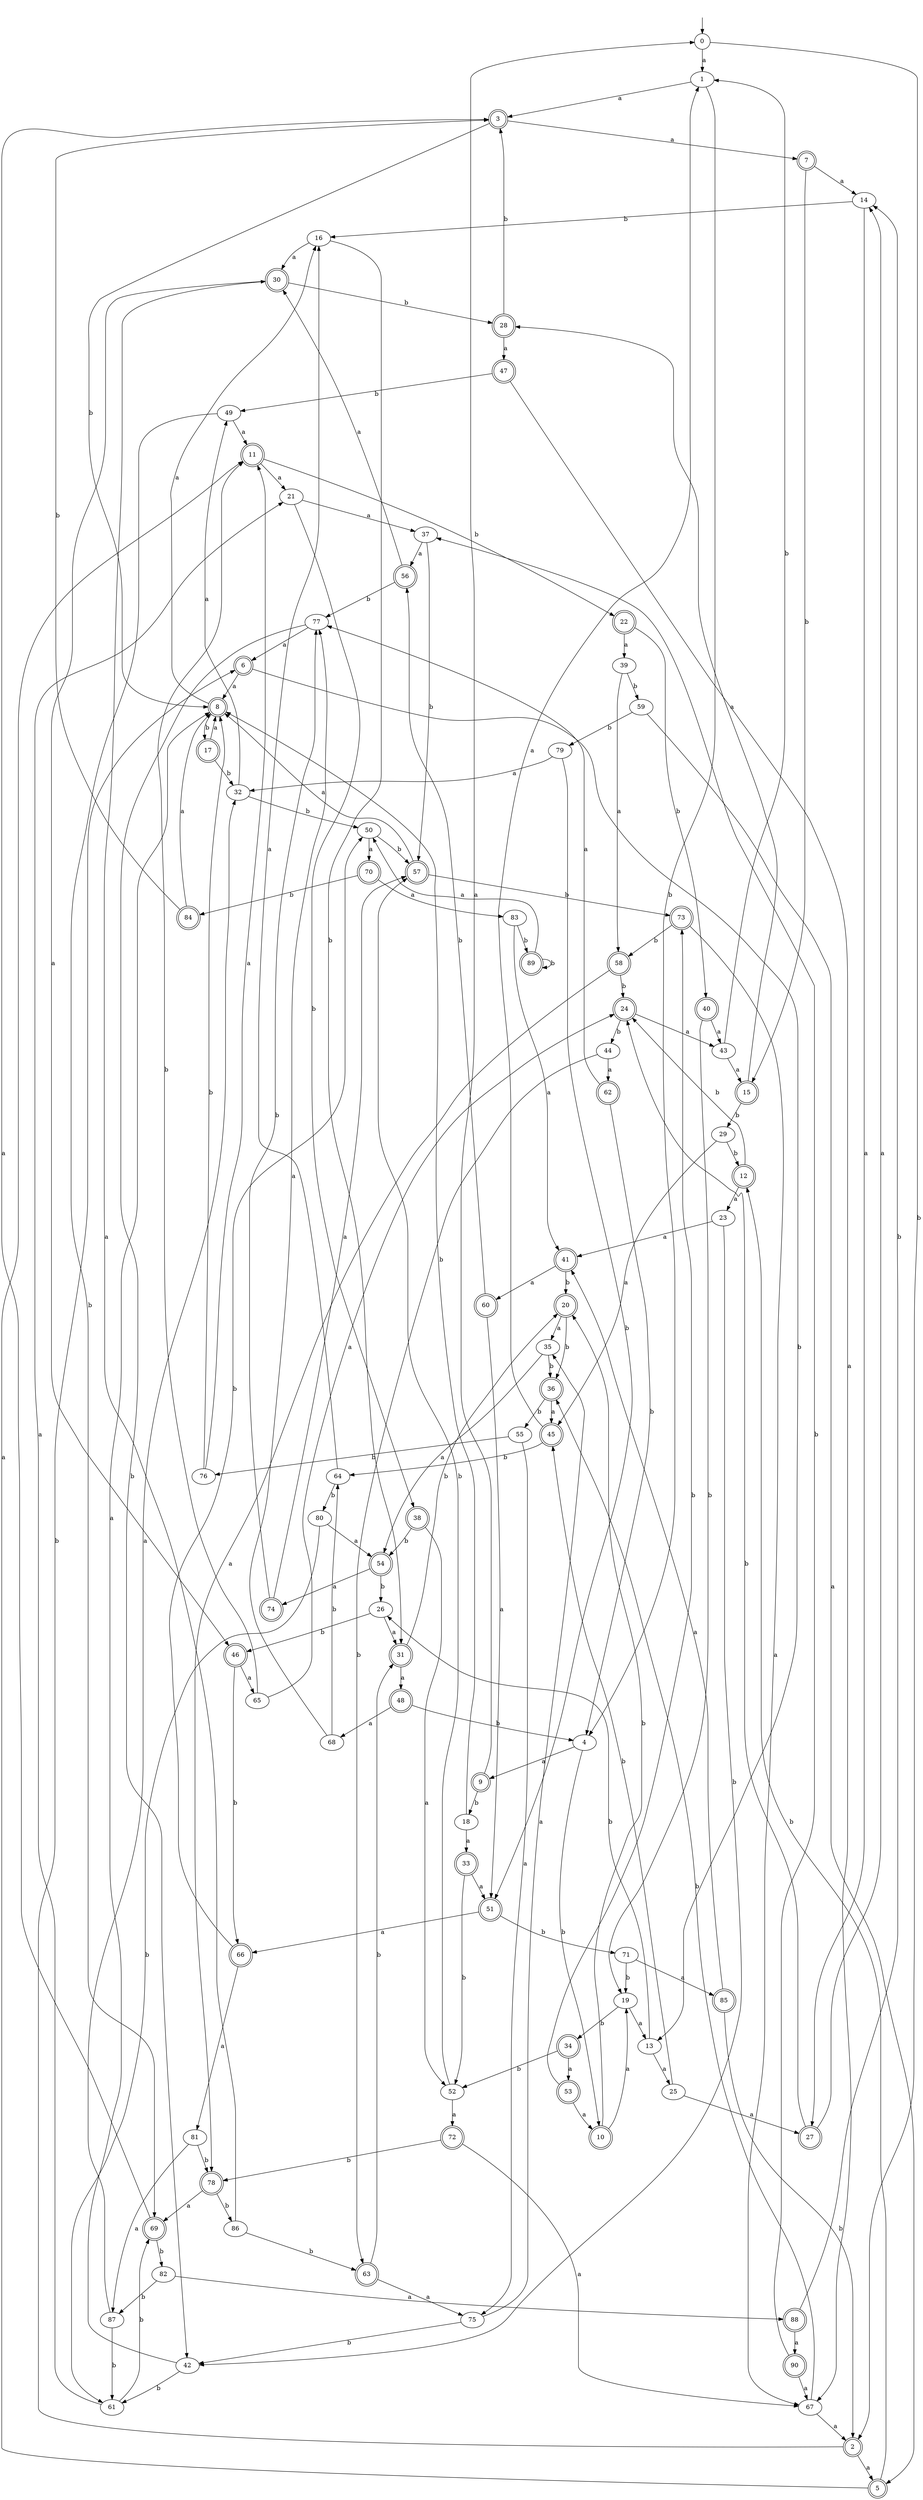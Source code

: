 digraph RandomDFA {
  __start0 [label="", shape=none];
  __start0 -> 0 [label=""];
  0 [shape=circle]
  0 -> 1 [label="a"]
  0 -> 2 [label="b"]
  1
  1 -> 3 [label="a"]
  1 -> 4 [label="b"]
  2 [shape=doublecircle]
  2 -> 5 [label="a"]
  2 -> 6 [label="b"]
  3 [shape=doublecircle]
  3 -> 7 [label="a"]
  3 -> 8 [label="b"]
  4
  4 -> 9 [label="a"]
  4 -> 10 [label="b"]
  5 [shape=doublecircle]
  5 -> 11 [label="a"]
  5 -> 12 [label="b"]
  6 [shape=doublecircle]
  6 -> 8 [label="a"]
  6 -> 13 [label="b"]
  7 [shape=doublecircle]
  7 -> 14 [label="a"]
  7 -> 15 [label="b"]
  8 [shape=doublecircle]
  8 -> 16 [label="a"]
  8 -> 17 [label="b"]
  9 [shape=doublecircle]
  9 -> 0 [label="a"]
  9 -> 18 [label="b"]
  10 [shape=doublecircle]
  10 -> 19 [label="a"]
  10 -> 20 [label="b"]
  11 [shape=doublecircle]
  11 -> 21 [label="a"]
  11 -> 22 [label="b"]
  12 [shape=doublecircle]
  12 -> 23 [label="a"]
  12 -> 24 [label="b"]
  13
  13 -> 25 [label="a"]
  13 -> 26 [label="b"]
  14
  14 -> 27 [label="a"]
  14 -> 16 [label="b"]
  15 [shape=doublecircle]
  15 -> 28 [label="a"]
  15 -> 29 [label="b"]
  16
  16 -> 30 [label="a"]
  16 -> 31 [label="b"]
  17 [shape=doublecircle]
  17 -> 8 [label="a"]
  17 -> 32 [label="b"]
  18
  18 -> 33 [label="a"]
  18 -> 8 [label="b"]
  19
  19 -> 13 [label="a"]
  19 -> 34 [label="b"]
  20 [shape=doublecircle]
  20 -> 35 [label="a"]
  20 -> 36 [label="b"]
  21
  21 -> 37 [label="a"]
  21 -> 38 [label="b"]
  22 [shape=doublecircle]
  22 -> 39 [label="a"]
  22 -> 40 [label="b"]
  23
  23 -> 41 [label="a"]
  23 -> 42 [label="b"]
  24 [shape=doublecircle]
  24 -> 43 [label="a"]
  24 -> 44 [label="b"]
  25
  25 -> 27 [label="a"]
  25 -> 45 [label="b"]
  26
  26 -> 31 [label="a"]
  26 -> 46 [label="b"]
  27 [shape=doublecircle]
  27 -> 14 [label="a"]
  27 -> 24 [label="b"]
  28 [shape=doublecircle]
  28 -> 47 [label="a"]
  28 -> 3 [label="b"]
  29
  29 -> 45 [label="a"]
  29 -> 12 [label="b"]
  30 [shape=doublecircle]
  30 -> 46 [label="a"]
  30 -> 28 [label="b"]
  31 [shape=doublecircle]
  31 -> 48 [label="a"]
  31 -> 20 [label="b"]
  32
  32 -> 49 [label="a"]
  32 -> 50 [label="b"]
  33 [shape=doublecircle]
  33 -> 51 [label="a"]
  33 -> 52 [label="b"]
  34 [shape=doublecircle]
  34 -> 53 [label="a"]
  34 -> 52 [label="b"]
  35
  35 -> 54 [label="a"]
  35 -> 36 [label="b"]
  36 [shape=doublecircle]
  36 -> 45 [label="a"]
  36 -> 55 [label="b"]
  37
  37 -> 56 [label="a"]
  37 -> 57 [label="b"]
  38 [shape=doublecircle]
  38 -> 52 [label="a"]
  38 -> 54 [label="b"]
  39
  39 -> 58 [label="a"]
  39 -> 59 [label="b"]
  40 [shape=doublecircle]
  40 -> 43 [label="a"]
  40 -> 19 [label="b"]
  41 [shape=doublecircle]
  41 -> 60 [label="a"]
  41 -> 20 [label="b"]
  42
  42 -> 8 [label="a"]
  42 -> 61 [label="b"]
  43
  43 -> 15 [label="a"]
  43 -> 1 [label="b"]
  44
  44 -> 62 [label="a"]
  44 -> 63 [label="b"]
  45 [shape=doublecircle]
  45 -> 1 [label="a"]
  45 -> 64 [label="b"]
  46 [shape=doublecircle]
  46 -> 65 [label="a"]
  46 -> 66 [label="b"]
  47 [shape=doublecircle]
  47 -> 67 [label="a"]
  47 -> 49 [label="b"]
  48 [shape=doublecircle]
  48 -> 68 [label="a"]
  48 -> 4 [label="b"]
  49
  49 -> 11 [label="a"]
  49 -> 69 [label="b"]
  50
  50 -> 70 [label="a"]
  50 -> 57 [label="b"]
  51 [shape=doublecircle]
  51 -> 66 [label="a"]
  51 -> 71 [label="b"]
  52
  52 -> 72 [label="a"]
  52 -> 57 [label="b"]
  53 [shape=doublecircle]
  53 -> 10 [label="a"]
  53 -> 73 [label="b"]
  54 [shape=doublecircle]
  54 -> 74 [label="a"]
  54 -> 26 [label="b"]
  55
  55 -> 75 [label="a"]
  55 -> 76 [label="b"]
  56 [shape=doublecircle]
  56 -> 30 [label="a"]
  56 -> 77 [label="b"]
  57 [shape=doublecircle]
  57 -> 8 [label="a"]
  57 -> 73 [label="b"]
  58 [shape=doublecircle]
  58 -> 78 [label="a"]
  58 -> 24 [label="b"]
  59
  59 -> 5 [label="a"]
  59 -> 79 [label="b"]
  60 [shape=doublecircle]
  60 -> 51 [label="a"]
  60 -> 56 [label="b"]
  61
  61 -> 21 [label="a"]
  61 -> 69 [label="b"]
  62 [shape=doublecircle]
  62 -> 77 [label="a"]
  62 -> 4 [label="b"]
  63 [shape=doublecircle]
  63 -> 75 [label="a"]
  63 -> 31 [label="b"]
  64
  64 -> 16 [label="a"]
  64 -> 80 [label="b"]
  65
  65 -> 24 [label="a"]
  65 -> 11 [label="b"]
  66 [shape=doublecircle]
  66 -> 81 [label="a"]
  66 -> 50 [label="b"]
  67
  67 -> 2 [label="a"]
  67 -> 36 [label="b"]
  68
  68 -> 77 [label="a"]
  68 -> 64 [label="b"]
  69 [shape=doublecircle]
  69 -> 3 [label="a"]
  69 -> 82 [label="b"]
  70 [shape=doublecircle]
  70 -> 83 [label="a"]
  70 -> 84 [label="b"]
  71
  71 -> 85 [label="a"]
  71 -> 19 [label="b"]
  72 [shape=doublecircle]
  72 -> 67 [label="a"]
  72 -> 78 [label="b"]
  73 [shape=doublecircle]
  73 -> 67 [label="a"]
  73 -> 58 [label="b"]
  74 [shape=doublecircle]
  74 -> 57 [label="a"]
  74 -> 77 [label="b"]
  75
  75 -> 35 [label="a"]
  75 -> 42 [label="b"]
  76
  76 -> 11 [label="a"]
  76 -> 8 [label="b"]
  77
  77 -> 6 [label="a"]
  77 -> 42 [label="b"]
  78 [shape=doublecircle]
  78 -> 69 [label="a"]
  78 -> 86 [label="b"]
  79
  79 -> 32 [label="a"]
  79 -> 51 [label="b"]
  80
  80 -> 54 [label="a"]
  80 -> 61 [label="b"]
  81
  81 -> 87 [label="a"]
  81 -> 78 [label="b"]
  82
  82 -> 88 [label="a"]
  82 -> 87 [label="b"]
  83
  83 -> 41 [label="a"]
  83 -> 89 [label="b"]
  84 [shape=doublecircle]
  84 -> 8 [label="a"]
  84 -> 3 [label="b"]
  85 [shape=doublecircle]
  85 -> 41 [label="a"]
  85 -> 2 [label="b"]
  86
  86 -> 30 [label="a"]
  86 -> 63 [label="b"]
  87
  87 -> 32 [label="a"]
  87 -> 61 [label="b"]
  88 [shape=doublecircle]
  88 -> 90 [label="a"]
  88 -> 14 [label="b"]
  89 [shape=doublecircle]
  89 -> 50 [label="a"]
  89 -> 89 [label="b"]
  90 [shape=doublecircle]
  90 -> 67 [label="a"]
  90 -> 37 [label="b"]
}
